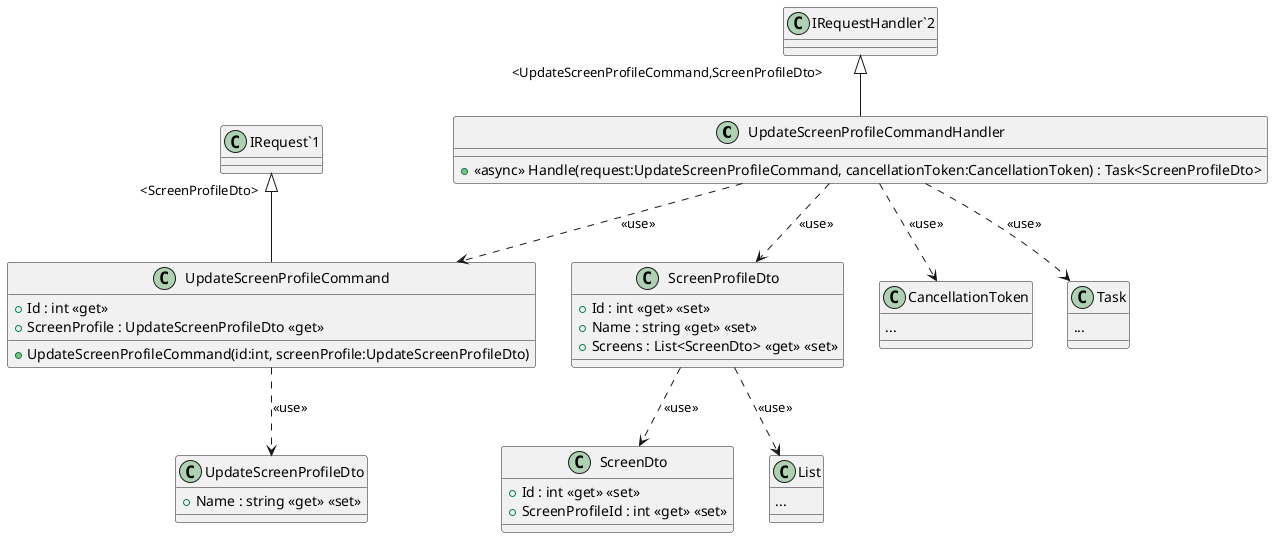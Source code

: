 @startuml
class UpdateScreenProfileCommandHandler {
    + <<async>> Handle(request:UpdateScreenProfileCommand, cancellationToken:CancellationToken) : Task<ScreenProfileDto>
}
"IRequestHandler`2" "<UpdateScreenProfileCommand,ScreenProfileDto>" <|-- UpdateScreenProfileCommandHandler
UpdateScreenProfileCommandHandler ..> ScreenProfileDto: <<use>>
class ScreenProfileDto {
    + Id : int <<get>> <<set>>
    + Name : string <<get>> <<set>>
    + Screens : List<ScreenDto> <<get>> <<set>>
}
ScreenProfileDto ..> ScreenDto: <<use>>
class ScreenDto {
    + Id : int <<get>> <<set>>
    + ScreenProfileId : int <<get>> <<set>>
}
class List {
...
}
ScreenProfileDto ..> List: <<use>>
UpdateScreenProfileCommandHandler ..> UpdateScreenProfileCommand: <<use>>
class UpdateScreenProfileCommand {
    + Id : int <<get>>
    + ScreenProfile : UpdateScreenProfileDto <<get>>
    + UpdateScreenProfileCommand(id:int, screenProfile:UpdateScreenProfileDto)
}
"IRequest`1" "<ScreenProfileDto>" <|-- UpdateScreenProfileCommand
UpdateScreenProfileCommand ..> UpdateScreenProfileDto: <<use>>
class UpdateScreenProfileDto {
    + Name : string <<get>> <<set>>
}
class CancellationToken {
...
}
UpdateScreenProfileCommandHandler ..> CancellationToken: <<use>>
class Task {
...
}
UpdateScreenProfileCommandHandler ..> Task: <<use>>
@enduml